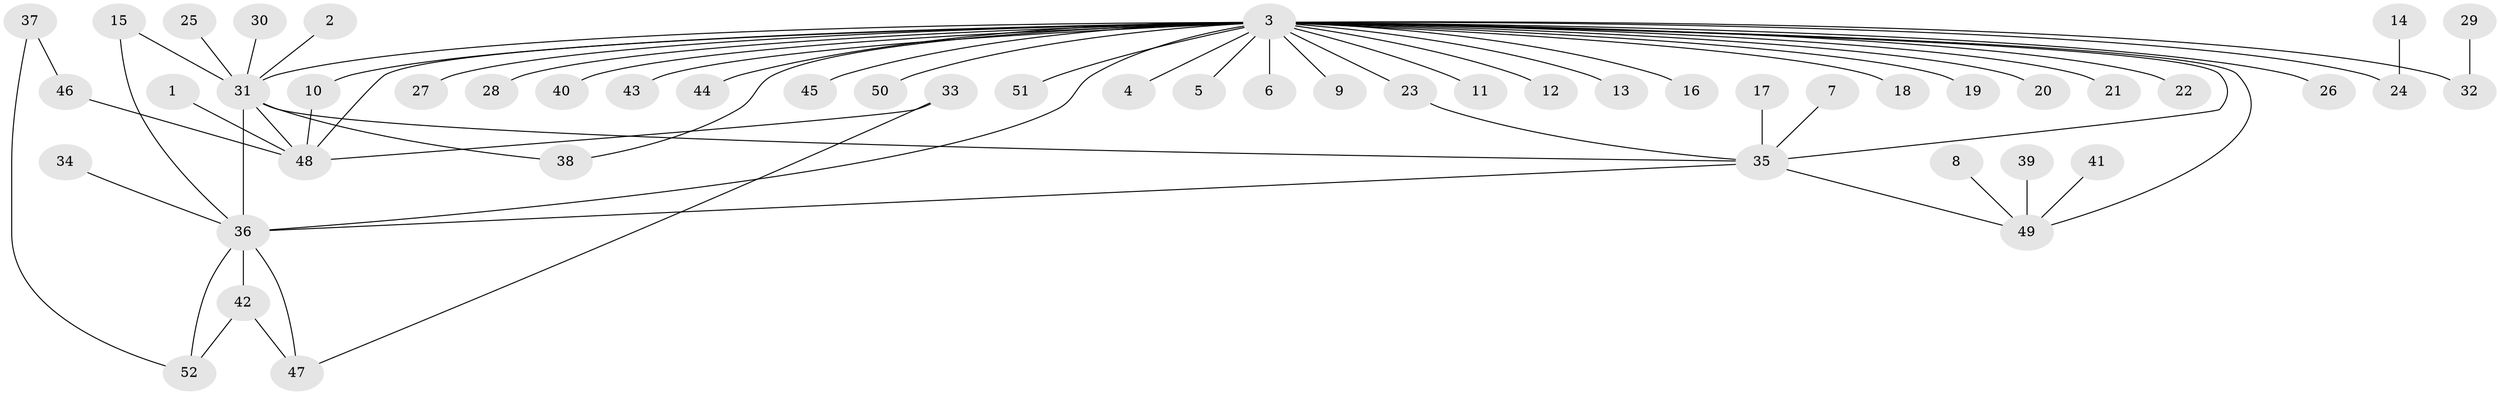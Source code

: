 // original degree distribution, {2: 0.15384615384615385, 31: 0.009615384615384616, 5: 0.028846153846153848, 9: 0.019230769230769232, 1: 0.6057692307692307, 8: 0.019230769230769232, 3: 0.10576923076923077, 6: 0.019230769230769232, 4: 0.038461538461538464}
// Generated by graph-tools (version 1.1) at 2025/25/03/09/25 03:25:57]
// undirected, 52 vertices, 64 edges
graph export_dot {
graph [start="1"]
  node [color=gray90,style=filled];
  1;
  2;
  3;
  4;
  5;
  6;
  7;
  8;
  9;
  10;
  11;
  12;
  13;
  14;
  15;
  16;
  17;
  18;
  19;
  20;
  21;
  22;
  23;
  24;
  25;
  26;
  27;
  28;
  29;
  30;
  31;
  32;
  33;
  34;
  35;
  36;
  37;
  38;
  39;
  40;
  41;
  42;
  43;
  44;
  45;
  46;
  47;
  48;
  49;
  50;
  51;
  52;
  1 -- 48 [weight=1.0];
  2 -- 31 [weight=1.0];
  3 -- 4 [weight=1.0];
  3 -- 5 [weight=1.0];
  3 -- 6 [weight=1.0];
  3 -- 9 [weight=1.0];
  3 -- 10 [weight=1.0];
  3 -- 11 [weight=1.0];
  3 -- 12 [weight=1.0];
  3 -- 13 [weight=1.0];
  3 -- 16 [weight=1.0];
  3 -- 18 [weight=1.0];
  3 -- 19 [weight=1.0];
  3 -- 20 [weight=1.0];
  3 -- 21 [weight=1.0];
  3 -- 22 [weight=1.0];
  3 -- 23 [weight=1.0];
  3 -- 24 [weight=1.0];
  3 -- 26 [weight=1.0];
  3 -- 27 [weight=1.0];
  3 -- 28 [weight=1.0];
  3 -- 31 [weight=2.0];
  3 -- 32 [weight=1.0];
  3 -- 35 [weight=1.0];
  3 -- 36 [weight=1.0];
  3 -- 38 [weight=1.0];
  3 -- 40 [weight=1.0];
  3 -- 43 [weight=1.0];
  3 -- 44 [weight=1.0];
  3 -- 45 [weight=1.0];
  3 -- 48 [weight=1.0];
  3 -- 49 [weight=1.0];
  3 -- 50 [weight=1.0];
  3 -- 51 [weight=1.0];
  7 -- 35 [weight=1.0];
  8 -- 49 [weight=1.0];
  10 -- 48 [weight=1.0];
  14 -- 24 [weight=1.0];
  15 -- 31 [weight=1.0];
  15 -- 36 [weight=1.0];
  17 -- 35 [weight=1.0];
  23 -- 35 [weight=1.0];
  25 -- 31 [weight=1.0];
  29 -- 32 [weight=1.0];
  30 -- 31 [weight=1.0];
  31 -- 35 [weight=1.0];
  31 -- 36 [weight=1.0];
  31 -- 38 [weight=1.0];
  31 -- 48 [weight=1.0];
  33 -- 47 [weight=1.0];
  33 -- 48 [weight=1.0];
  34 -- 36 [weight=1.0];
  35 -- 36 [weight=1.0];
  35 -- 49 [weight=1.0];
  36 -- 42 [weight=1.0];
  36 -- 47 [weight=1.0];
  36 -- 52 [weight=1.0];
  37 -- 46 [weight=1.0];
  37 -- 52 [weight=1.0];
  39 -- 49 [weight=1.0];
  41 -- 49 [weight=1.0];
  42 -- 47 [weight=1.0];
  42 -- 52 [weight=1.0];
  46 -- 48 [weight=1.0];
}
